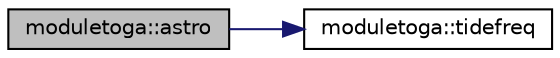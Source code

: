 digraph "moduletoga::astro"
{
 // LATEX_PDF_SIZE
  edge [fontname="Helvetica",fontsize="10",labelfontname="Helvetica",labelfontsize="10"];
  node [fontname="Helvetica",fontsize="10",shape=record];
  rankdir="LR";
  Node1 [label="moduletoga::astro",height=0.2,width=0.4,color="black", fillcolor="grey75", style="filled", fontcolor="black",tooltip=" "];
  Node1 -> Node2 [color="midnightblue",fontsize="10",style="solid",fontname="Helvetica"];
  Node2 [label="moduletoga::tidefreq",height=0.2,width=0.4,color="black", fillcolor="white", style="filled",URL="$namespacemoduletoga.html#a910478c59872b8cd57611ae642b29980",tooltip=" "];
}
